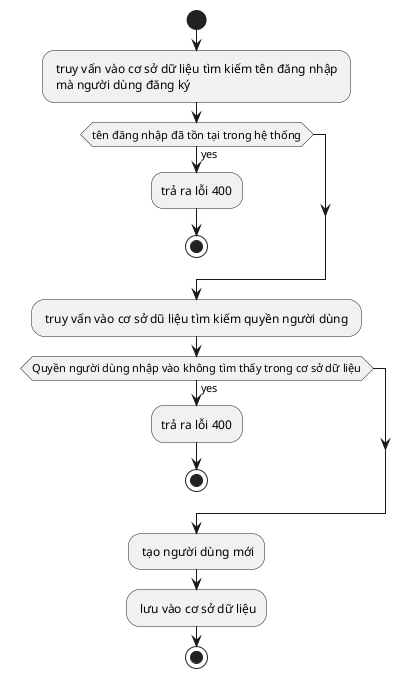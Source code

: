 @startuml
start
: truy vấn vào cơ sở dữ liệu tìm kiếm tên đăng nhập \n mà người dùng đăng ký ;
if (tên đăng nhập đã tồn tại trong hệ thống) then (yes)
  :trả ra lỗi 400;
  stop
endif
: truy vấn vào cơ sở dũ liệu tìm kiếm quyền người dùng ;
if (Quyền người dùng nhập vào không tìm thấy trong cơ sở dữ liệu) then (yes)
  :trả ra lỗi 400;
  stop
endif
: tạo người dùng mới;
: lưu vào cơ sở dữ liệu;
stop
@enduml
